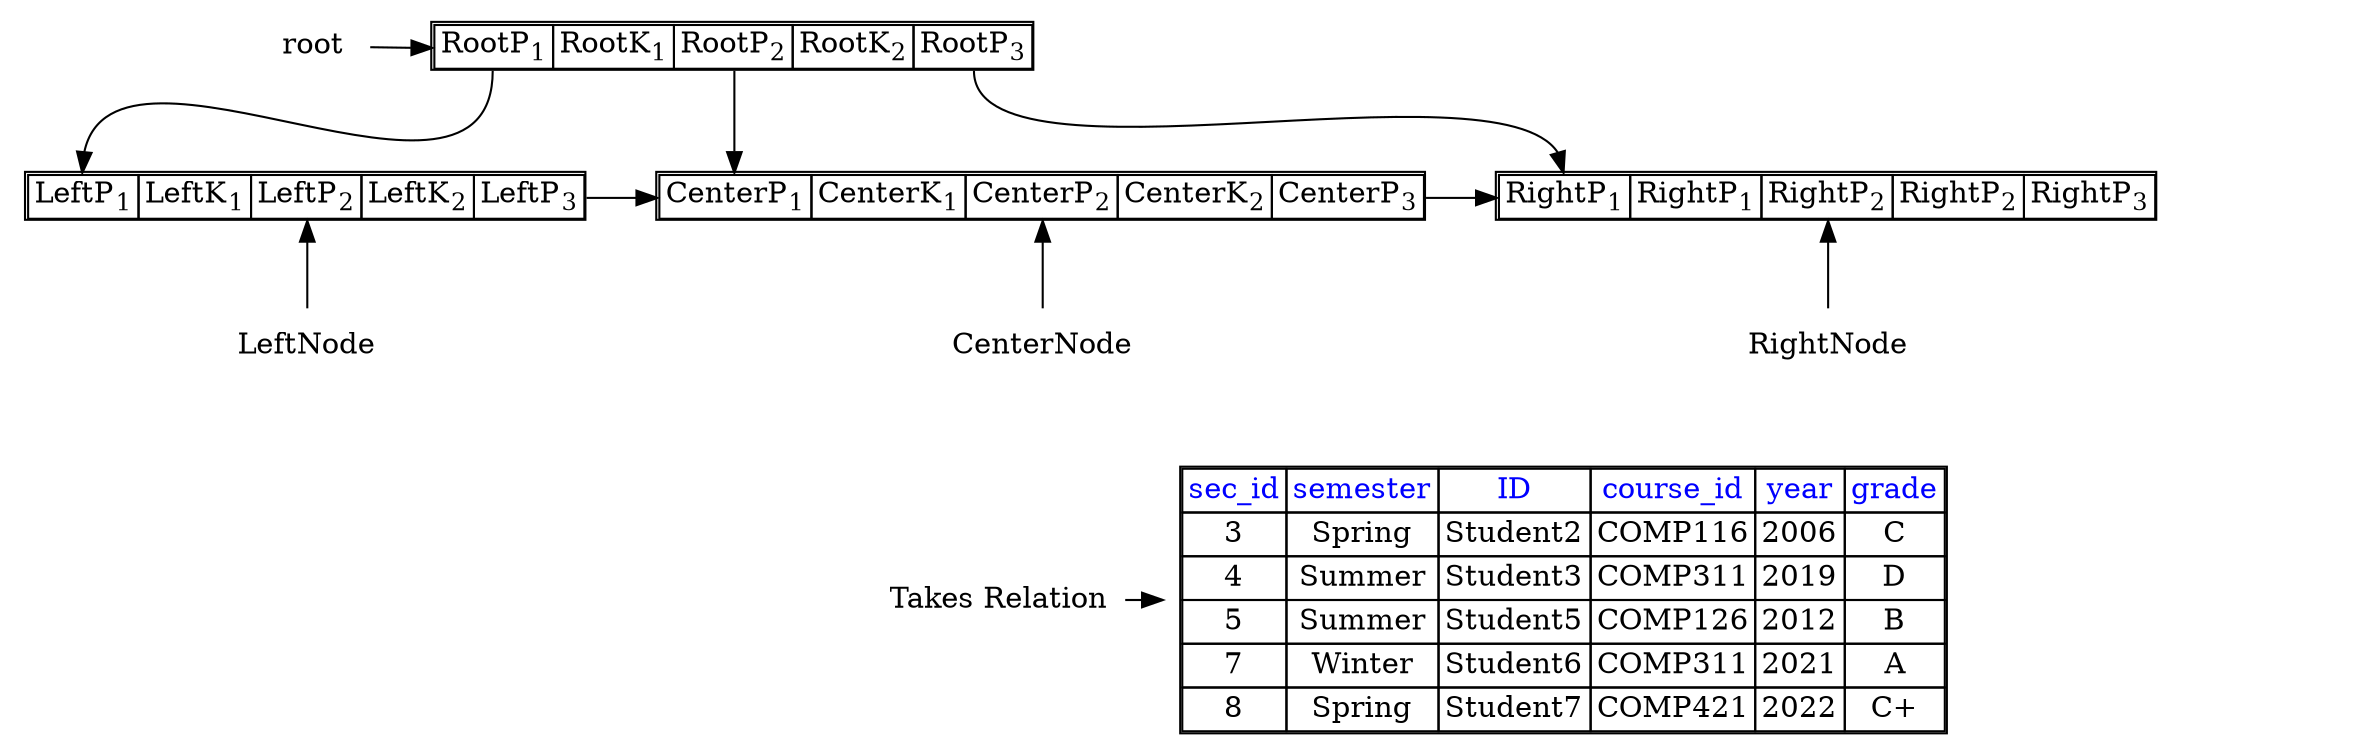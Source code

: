 digraph G
{
    splines=true 
    "root"
    [
        shape = none
        label = <<table border="1" cellborder="1" cellspacing="0">
                    <tr>
                        <td port="ptr1">RootP<sub>1</sub></td>
                        <td port="key1">RootK<sub>1</sub></td>
                        <td port="ptr2">RootP<sub>2</sub></td>
                        <td port="key2">RootK<sub>2</sub></td>
                        <td port="ptr3">RootP<sub>3</sub></td>
                    </tr>
                </table>>
    ]
    "leftNode"
    [
        shape = none
        label = <<table border="1" cellborder="1" cellspacing="0">
                    <tr>
                        <td port="ptr1">LeftP<sub>1</sub></td>
                        <td port="key1">LeftK<sub>1</sub></td>
                        <td port="ptr2">LeftP<sub>2</sub></td>
                        <td port="key2">LeftK<sub>2</sub></td>
                        <td port="ptr3">LeftP<sub>3</sub></td>
                    </tr>
                </table>>
    ]
    "centerNode"
    [
        shape = none
        label = <<table border="1" cellborder="1" cellspacing="0">
                    <tr>
                        <td port="ptr1">CenterP<sub>1</sub></td>
                        <td port="key1">CenterK<sub>1</sub></td>
                        <td port="ptr2">CenterP<sub>2</sub></td>
                        <td port="key2">CenterK<sub>2</sub></td>
                        <td port="ptr3">CenterP<sub>3</sub></td>
                    </tr>
                </table>>
    ]
    "rightNode"
    [
        shape = none
        label = <<table border="1" cellborder="1" cellspacing="0">
                    <tr>
                        <td port="ptr1">RightP<sub>1</sub></td>
                        <td port="key1">RightP<sub>1</sub></td>
                        <td port="ptr2">RightP<sub>2</sub></td>
                        <td port="key2">RightP<sub>2</sub></td>
                        <td port="ptr3">RightP<sub>3</sub></td>
                    </tr>
                </table>>
    ]
    "takes"
    [
        shape = none
        label = <<table border="1" cellborder="1" cellspacing="0">
                 <tr><td><font color="blue">sec_id</font></td>
                     <td><font color="blue">semester</font></td>
                     <td><font color="blue">ID</font></td>
                     <td><font color="blue">course_id</font></td>
                     <td><font color="blue">year</font></td>
                     <td><font color="blue">grade</font></td>
                     </tr>
                 <tr><td>3</td><td>Spring</td><td>Student2</td><td>COMP116</td><td>2006</td><td>C</td></tr>
                 <tr><td>4</td><td>Summer</td><td>Student3</td><td>COMP311</td><td>2019</td><td port="4">D</td></tr>
                 <tr><td>5</td><td>Summer</td><td>Student5</td><td>COMP126</td><td>2012</td><td>B</td></tr>
                 <tr><td>7</td><td>Winter</td><td>Student6</td><td>COMP311</td><td>2021</td><td port="7">A</td></tr>
                 <tr><td>8</td><td>Spring</td><td>Student7</td><td>COMP421</td><td>2022</td><td>C+</td></tr>
                </table>>
    ]

    [ comment="add labels" ]
    "rootLabel" [ shape = none label="root" ]
    "takesRelation" [ shape = none label="Takes Relation" ]

    [ comment="add node invisible pointers to align nodes left to right"]
    "rootLabel" -> "root":"ptr1"
    "root":"ptr1":s -> "leftNode":"ptr1" [style=invis]
    "root":"ptr2":s -> "centerNode":"ptr1" [style=invis]
    "root":"ptr3":s -> "rightNode":"ptr1" [style=invis]

    "leftNode":"ptr3" -> "centerNode":"ptr1" [ style=invis ]
    "centerNode":"ptr3" -> "rightNode":"ptr1" [ style=invis ]

    "rightNode":"ptr1" -> "takes" [style=invis ]
    "rightNode":"ptr1" -> "takesRelation" [style=invis ]

    [ comment="root node pointers"]
    "root":"ptr1":s -> "leftNode":"ptr1":n
    "root":"ptr2":s -> "centerNode":"ptr1":n
    "root":"ptr3":s -> "rightNode":"ptr1":n

    [ comment="inner leaf node pointers"]
    "leftNode":"ptr3":e -> "centerNode":"ptr1":w
    "centerNode":"ptr3":e -> "rightNode":"ptr1":w

    [ comment="Leaf node labels" ]
    "n10" [ shape = none label="LeftNode" ]
    "n11" [ shape = none label="CenterNode" ]
    "n12" [ shape = none label="RightNode" ]
    "n10" -> "leftNode":"ptr2" [ style=invis]
    "n10":n -> "leftNode":"ptr2":s
    "n11" -> "centerNode":"ptr2" [ style=invis]
    "n11":n -> "centerNode":"ptr2":s
    "n12" -> "rightNode":"ptr2" [ style=invis]
    "n12":n -> "rightNode":"ptr2":s
    "n10":s -> "takes":n [ style=invis ]
    "n11":s -> "takes":n [ style=invis ]
    "n12":s -> "takes":n [ style=invis ]

    {rank=source; level1[style=invis, share=point]; "rootLabel", "root"}
    {rank=same; level2[style=invis, share=point]; "leftNode" "centerNode" "rightNode"}
    {rank=same; level3[style=invis, share=point]; "n10" "n11" "n12"}
    {rank=same; level4[style=invis, share=point]; "takesRelation" -> "takes"}
    edge[style=invis] "rootLabel"->"leftNode"->"n10";

}
